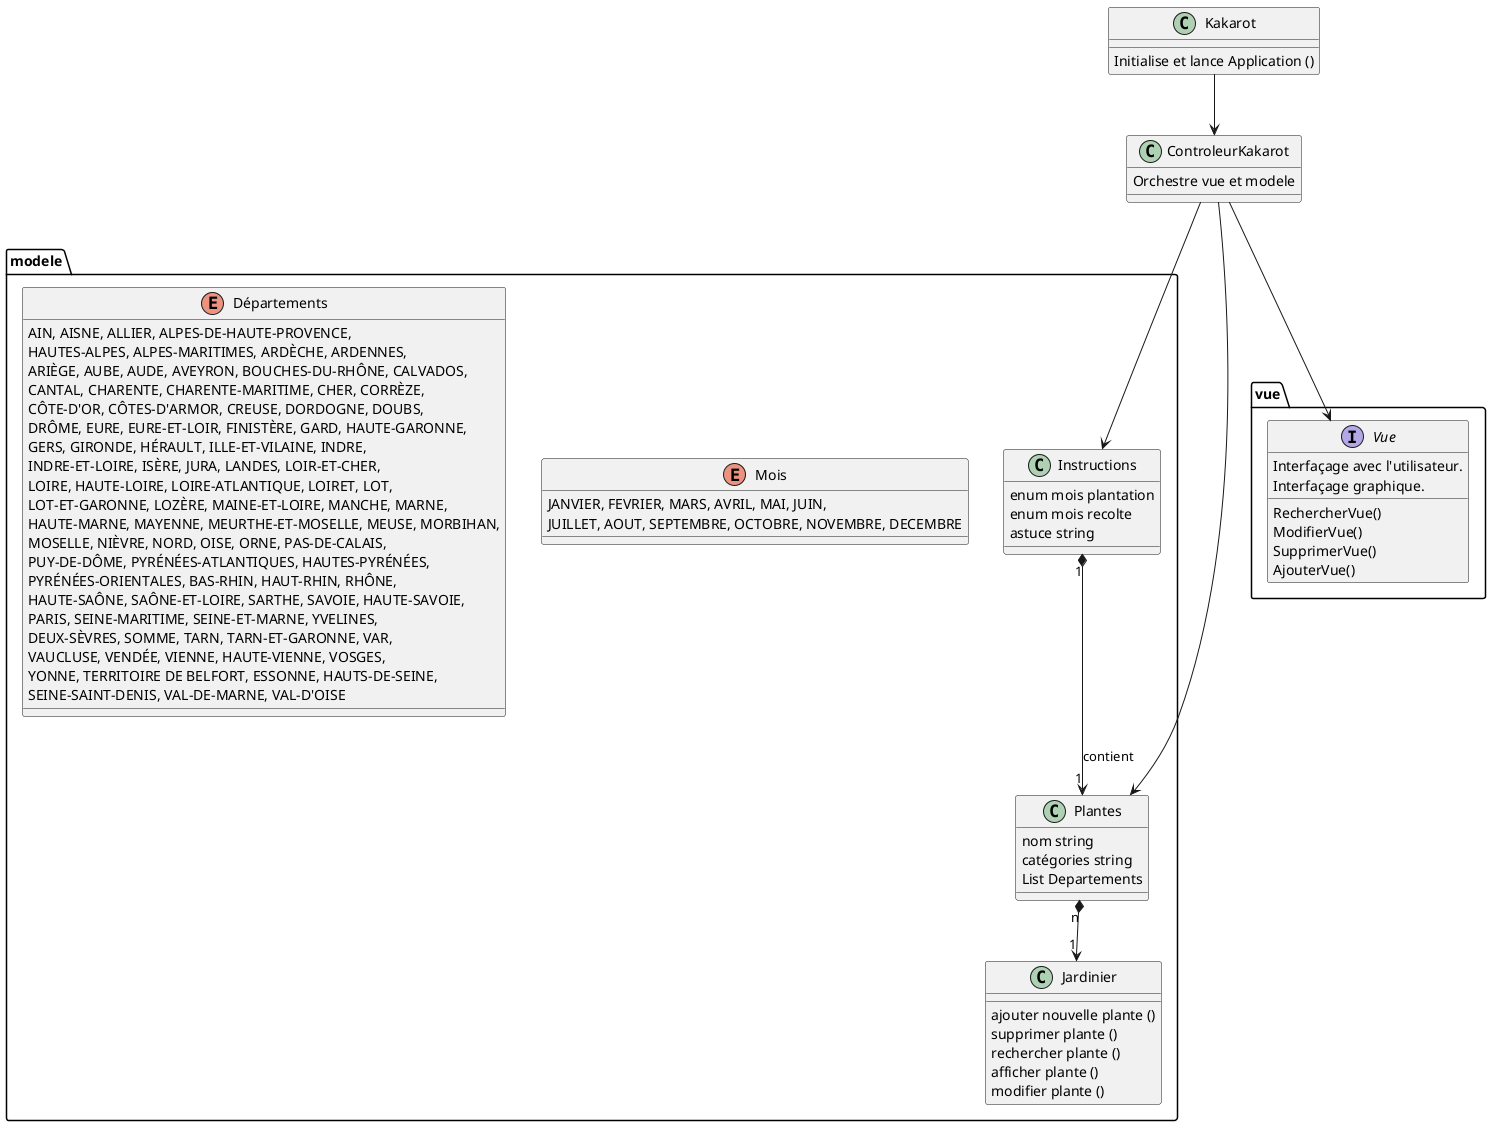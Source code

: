 
@startuml Diagramme de Classes
'projet'

class Kakarot{
    Initialise et lance Application ()
}
class ControleurKakarot {
    Orchestre vue et modele
}

Kakarot --> ControleurKakarot
ControleurKakarot --> modele.Plantes
ControleurKakarot --> modele.Instructions
ControleurKakarot --> vue.Vue
package modele <<Folder>> {
    class Jardinier{
        ajouter nouvelle plante ()
        supprimer plante ()
        rechercher plante ()
        afficher plante ()
        modifier plante ()
    }

    class Plantes{
        nom string
        catégories string 
        List Departements
    }

    class Instructions {
        enum mois plantation
        enum mois recolte
        astuce string
    }

    enum Mois{
        JANVIER, FEVRIER, MARS, AVRIL, MAI, JUIN, 
        JUILLET, AOUT, SEPTEMBRE, OCTOBRE, NOVEMBRE, DECEMBRE
    }

    enum Départements{
        AIN, AISNE, ALLIER, ALPES-DE-HAUTE-PROVENCE, 
        HAUTES-ALPES, ALPES-MARITIMES, ARDÈCHE, ARDENNES, 
        ARIÈGE, AUBE, AUDE, AVEYRON, BOUCHES-DU-RHÔNE, CALVADOS, 
        CANTAL, CHARENTE, CHARENTE-MARITIME, CHER, CORRÈZE, 
        CÔTE-D'OR, CÔTES-D'ARMOR, CREUSE, DORDOGNE, DOUBS, 
        DRÔME, EURE, EURE-ET-LOIR, FINISTÈRE, GARD, HAUTE-GARONNE, 
        GERS, GIRONDE, HÉRAULT, ILLE-ET-VILAINE, INDRE, 
        INDRE-ET-LOIRE, ISÈRE, JURA, LANDES, LOIR-ET-CHER, 
        LOIRE, HAUTE-LOIRE, LOIRE-ATLANTIQUE, LOIRET, LOT, 
        LOT-ET-GARONNE, LOZÈRE, MAINE-ET-LOIRE, MANCHE, MARNE, 
        HAUTE-MARNE, MAYENNE, MEURTHE-ET-MOSELLE, MEUSE, MORBIHAN, 
        MOSELLE, NIÈVRE, NORD, OISE, ORNE, PAS-DE-CALAIS, 
        PUY-DE-DÔME, PYRÉNÉES-ATLANTIQUES, HAUTES-PYRÉNÉES, 
        PYRÉNÉES-ORIENTALES, BAS-RHIN, HAUT-RHIN, RHÔNE, 
        HAUTE-SAÔNE, SAÔNE-ET-LOIRE, SARTHE, SAVOIE, HAUTE-SAVOIE, 
        PARIS, SEINE-MARITIME, SEINE-ET-MARNE, YVELINES, 
        DEUX-SÈVRES, SOMME, TARN, TARN-ET-GARONNE, VAR, 
        VAUCLUSE, VENDÉE, VIENNE, HAUTE-VIENNE, VOSGES, 
        YONNE, TERRITOIRE DE BELFORT, ESSONNE, HAUTS-DE-SEINE, 
        SEINE-SAINT-DENIS, VAL-DE-MARNE, VAL-D'OISE
    }

    Plantes "n" *-->"1" Jardinier
    Instructions "1" *-->"1" Plantes : contient
}

package vue <<Folder>> {
    interface Vue {
        Interfaçage avec l'utilisateur.            
            Interfaçage graphique.
    }  
    interface Vue {
        RechercherVue()
        ModifierVue()
        SupprimerVue()
        AjouterVue()
    }
}
@enduml